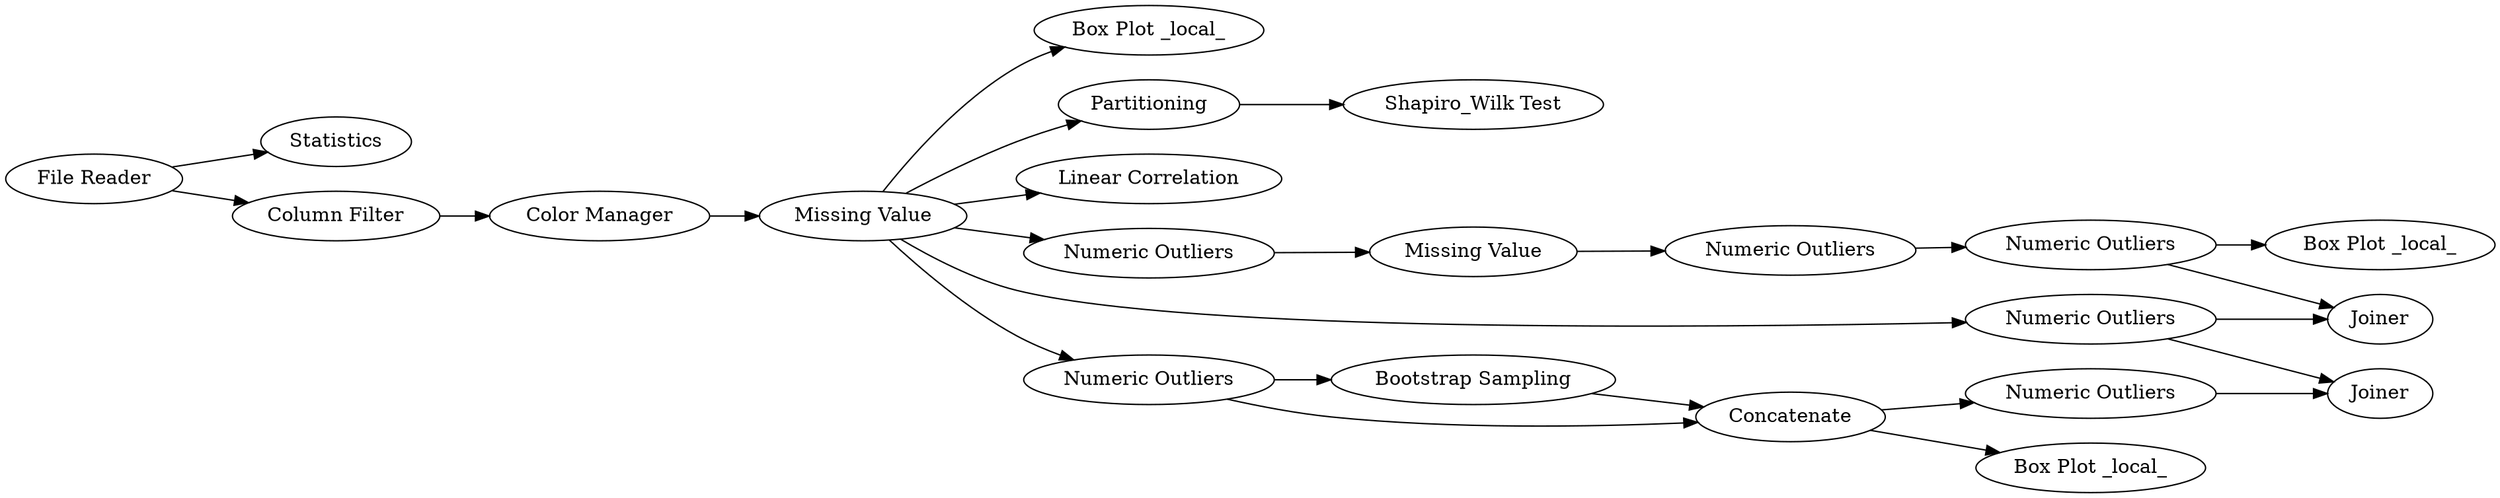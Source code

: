 digraph {
	1 [label="File Reader"]
	2 [label=Statistics]
	3 [label="Column Filter"]
	4 [label="Missing Value"]
	5 [label="Color Manager"]
	12 [label="Box Plot _local_"]
	13 [label=Partitioning]
	14 [label="Shapiro_Wilk Test"]
	15 [label="Linear Correlation"]
	16 [label="Numeric Outliers"]
	17 [label="Missing Value"]
	18 [label="Numeric Outliers"]
	19 [label="Numeric Outliers"]
	20 [label="Numeric Outliers"]
	21 [label="Box Plot _local_"]
	22 [label=Joiner]
	23 [label="Numeric Outliers"]
	24 [label="Bootstrap Sampling"]
	25 [label=Concatenate]
	26 [label="Numeric Outliers"]
	27 [label=Joiner]
	28 [label="Box Plot _local_"]
	1 -> 3
	1 -> 2
	3 -> 5
	4 -> 12
	4 -> 13
	4 -> 15
	4 -> 16
	4 -> 19
	4 -> 23
	5 -> 4
	13 -> 14
	16 -> 17
	17 -> 18
	18 -> 20
	19 -> 22
	19 -> 27
	20 -> 22
	20 -> 21
	23 -> 24
	23 -> 25
	24 -> 25
	25 -> 26
	25 -> 28
	26 -> 27
	rankdir=LR
}
